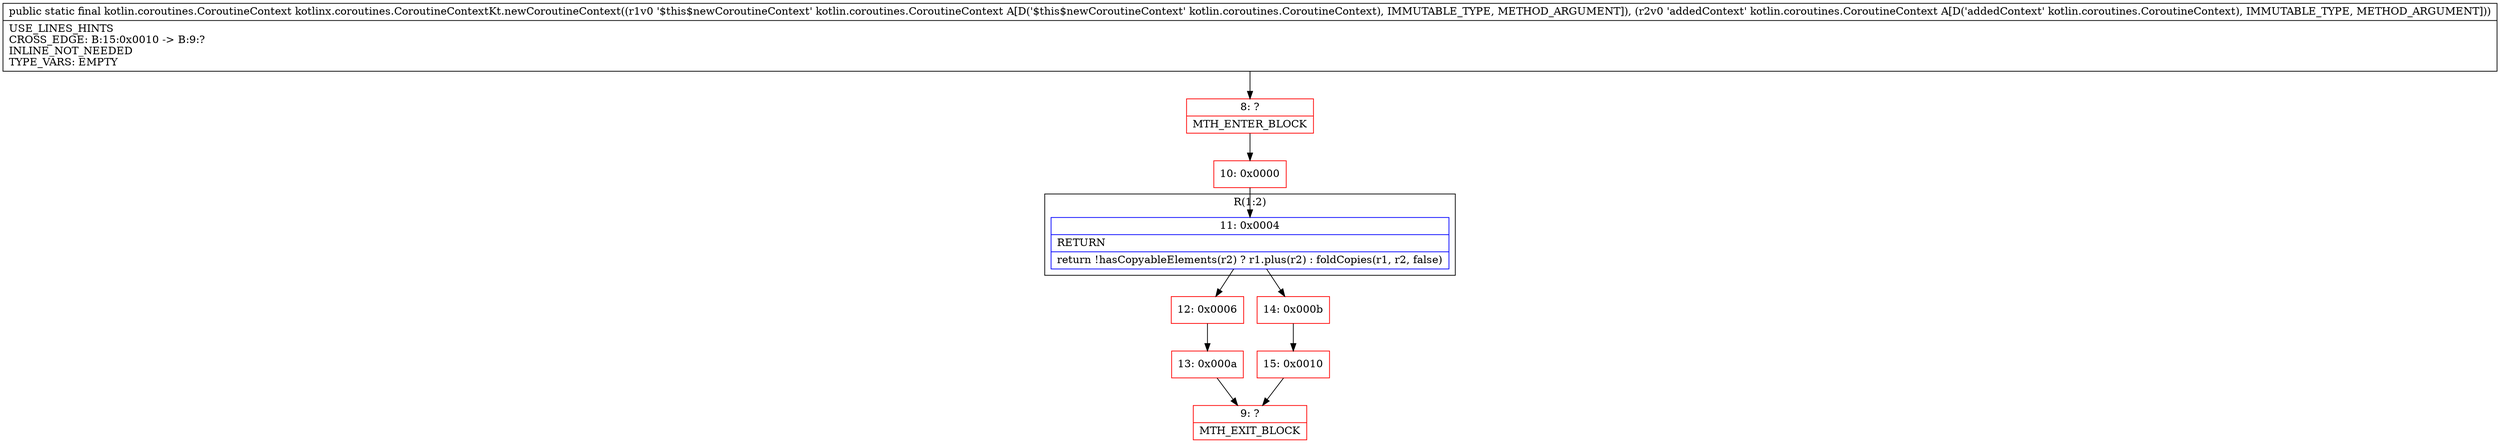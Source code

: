 digraph "CFG forkotlinx.coroutines.CoroutineContextKt.newCoroutineContext(Lkotlin\/coroutines\/CoroutineContext;Lkotlin\/coroutines\/CoroutineContext;)Lkotlin\/coroutines\/CoroutineContext;" {
subgraph cluster_Region_211743324 {
label = "R(1:2)";
node [shape=record,color=blue];
Node_11 [shape=record,label="{11\:\ 0x0004|RETURN\l|return !hasCopyableElements(r2) ? r1.plus(r2) : foldCopies(r1, r2, false)\l}"];
}
Node_8 [shape=record,color=red,label="{8\:\ ?|MTH_ENTER_BLOCK\l}"];
Node_10 [shape=record,color=red,label="{10\:\ 0x0000}"];
Node_12 [shape=record,color=red,label="{12\:\ 0x0006}"];
Node_13 [shape=record,color=red,label="{13\:\ 0x000a}"];
Node_9 [shape=record,color=red,label="{9\:\ ?|MTH_EXIT_BLOCK\l}"];
Node_14 [shape=record,color=red,label="{14\:\ 0x000b}"];
Node_15 [shape=record,color=red,label="{15\:\ 0x0010}"];
MethodNode[shape=record,label="{public static final kotlin.coroutines.CoroutineContext kotlinx.coroutines.CoroutineContextKt.newCoroutineContext((r1v0 '$this$newCoroutineContext' kotlin.coroutines.CoroutineContext A[D('$this$newCoroutineContext' kotlin.coroutines.CoroutineContext), IMMUTABLE_TYPE, METHOD_ARGUMENT]), (r2v0 'addedContext' kotlin.coroutines.CoroutineContext A[D('addedContext' kotlin.coroutines.CoroutineContext), IMMUTABLE_TYPE, METHOD_ARGUMENT]))  | USE_LINES_HINTS\lCROSS_EDGE: B:15:0x0010 \-\> B:9:?\lINLINE_NOT_NEEDED\lTYPE_VARS: EMPTY\l}"];
MethodNode -> Node_8;Node_11 -> Node_12;
Node_11 -> Node_14;
Node_8 -> Node_10;
Node_10 -> Node_11;
Node_12 -> Node_13;
Node_13 -> Node_9;
Node_14 -> Node_15;
Node_15 -> Node_9;
}

